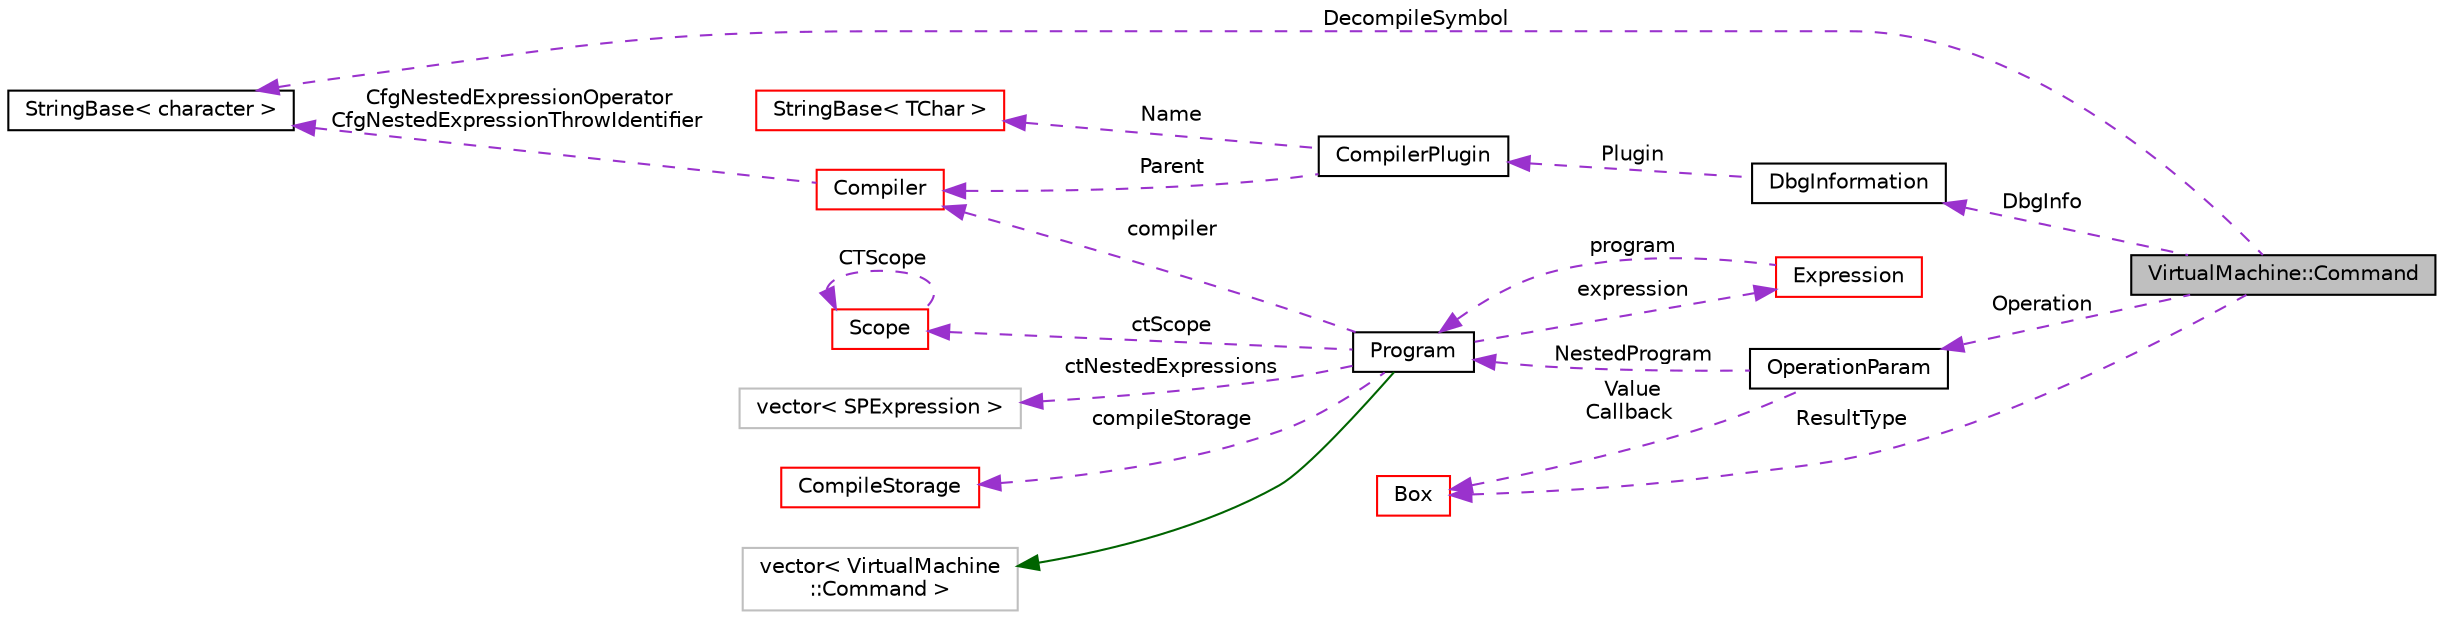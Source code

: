 digraph "VirtualMachine::Command"
{
  edge [fontname="Helvetica",fontsize="10",labelfontname="Helvetica",labelfontsize="10"];
  node [fontname="Helvetica",fontsize="10",shape=record];
  rankdir="LR";
  Node1 [label="VirtualMachine::Command",height=0.2,width=0.4,color="black", fillcolor="grey75", style="filled", fontcolor="black"];
  Node2 -> Node1 [dir="back",color="darkorchid3",fontsize="10",style="dashed",label=" DecompileSymbol" ,fontname="Helvetica"];
  Node2 [label="StringBase\< character \>",height=0.2,width=0.4,color="black", fillcolor="white", style="filled",URL="$classaworx_1_1lib_1_1strings_1_1StringBase.html"];
  Node3 -> Node1 [dir="back",color="darkorchid3",fontsize="10",style="dashed",label=" DbgInfo" ,fontname="Helvetica"];
  Node3 [label="DbgInformation",height=0.2,width=0.4,color="black", fillcolor="white", style="filled",URL="$structaworx_1_1lib_1_1expressions_1_1detail_1_1VirtualMachine_1_1Command_1_1DbgInformation.html"];
  Node4 -> Node3 [dir="back",color="darkorchid3",fontsize="10",style="dashed",label=" Plugin" ,fontname="Helvetica"];
  Node4 [label="CompilerPlugin",height=0.2,width=0.4,color="black", fillcolor="white", style="filled",URL="$structaworx_1_1lib_1_1expressions_1_1CompilerPlugin.html"];
  Node5 -> Node4 [dir="back",color="darkorchid3",fontsize="10",style="dashed",label=" Parent" ,fontname="Helvetica"];
  Node5 [label="Compiler",height=0.2,width=0.4,color="red", fillcolor="white", style="filled",URL="$classaworx_1_1lib_1_1expressions_1_1Compiler.html"];
  Node2 -> Node5 [dir="back",color="darkorchid3",fontsize="10",style="dashed",label=" CfgNestedExpressionOperator\nCfgNestedExpressionThrowIdentifier" ,fontname="Helvetica"];
  Node31 -> Node4 [dir="back",color="darkorchid3",fontsize="10",style="dashed",label=" Name" ,fontname="Helvetica"];
  Node31 [label="StringBase\< TChar \>",height=0.2,width=0.4,color="red", fillcolor="white", style="filled",URL="$classaworx_1_1lib_1_1strings_1_1StringBase.html"];
  Node37 -> Node1 [dir="back",color="darkorchid3",fontsize="10",style="dashed",label=" Operation" ,fontname="Helvetica"];
  Node37 [label="OperationParam",height=0.2,width=0.4,color="black", fillcolor="white", style="filled",URL="$unionaworx_1_1lib_1_1expressions_1_1detail_1_1VirtualMachine_1_1Command_1_1OperationParam.html"];
  Node38 -> Node37 [dir="back",color="darkorchid3",fontsize="10",style="dashed",label=" NestedProgram" ,fontname="Helvetica"];
  Node38 [label="Program",height=0.2,width=0.4,color="black", fillcolor="white", style="filled",URL="$classaworx_1_1lib_1_1expressions_1_1detail_1_1Program.html"];
  Node39 -> Node38 [dir="back",color="darkgreen",fontsize="10",style="solid",fontname="Helvetica"];
  Node39 [label="vector\< VirtualMachine\l::Command \>",height=0.2,width=0.4,color="grey75", fillcolor="white", style="filled",tooltip="STL class. "];
  Node5 -> Node38 [dir="back",color="darkorchid3",fontsize="10",style="dashed",label=" compiler" ,fontname="Helvetica"];
  Node41 -> Node38 [dir="back",color="darkorchid3",fontsize="10",style="dashed",label=" expression" ,fontname="Helvetica"];
  Node41 [label="Expression",height=0.2,width=0.4,color="red", fillcolor="white", style="filled",URL="$classaworx_1_1lib_1_1expressions_1_1Expression.html"];
  Node38 -> Node41 [dir="back",color="darkorchid3",fontsize="10",style="dashed",label=" program" ,fontname="Helvetica"];
  Node42 -> Node38 [dir="back",color="darkorchid3",fontsize="10",style="dashed",label=" ctScope" ,fontname="Helvetica"];
  Node42 [label="Scope",height=0.2,width=0.4,color="red", fillcolor="white", style="filled",URL="$structaworx_1_1lib_1_1expressions_1_1Scope.html"];
  Node42 -> Node42 [dir="back",color="darkorchid3",fontsize="10",style="dashed",label=" CTScope" ,fontname="Helvetica"];
  Node53 -> Node38 [dir="back",color="darkorchid3",fontsize="10",style="dashed",label=" ctNestedExpressions" ,fontname="Helvetica"];
  Node53 [label="vector\< SPExpression \>",height=0.2,width=0.4,color="grey75", fillcolor="white", style="filled"];
  Node54 -> Node38 [dir="back",color="darkorchid3",fontsize="10",style="dashed",label=" compileStorage" ,fontname="Helvetica"];
  Node54 [label="CompileStorage",height=0.2,width=0.4,color="red", fillcolor="white", style="filled",URL="$structaworx_1_1lib_1_1expressions_1_1detail_1_1Program_1_1CompileStorage.html"];
  Node50 -> Node37 [dir="back",color="darkorchid3",fontsize="10",style="dashed",label=" Value\nCallback" ,fontname="Helvetica"];
  Node50 [label="Box",height=0.2,width=0.4,color="red", fillcolor="white", style="filled",URL="$classaworx_1_1lib_1_1boxing_1_1Box.html"];
  Node50 -> Node1 [dir="back",color="darkorchid3",fontsize="10",style="dashed",label=" ResultType" ,fontname="Helvetica"];
}
